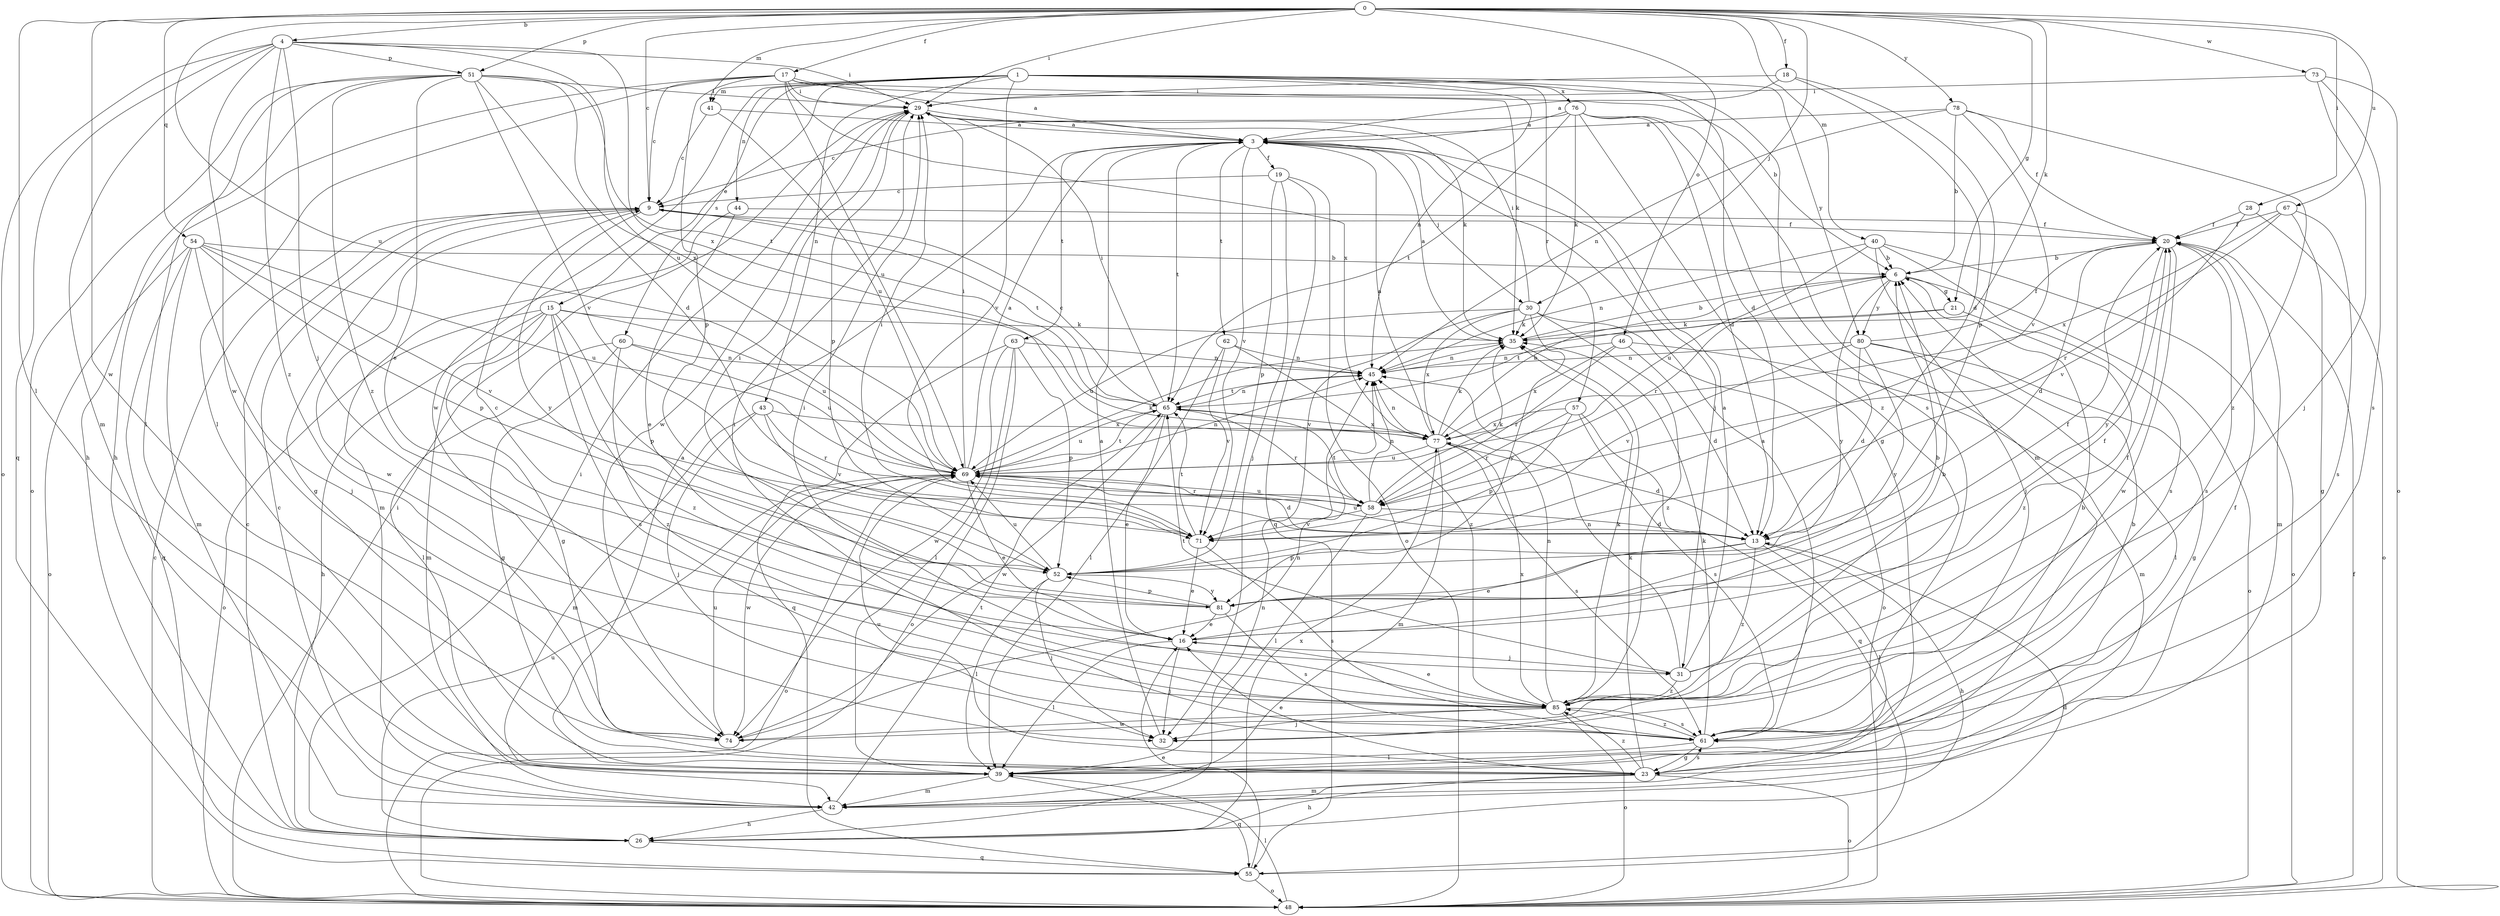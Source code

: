 strict digraph  {
0;
1;
3;
4;
6;
9;
13;
15;
16;
17;
18;
19;
20;
21;
23;
26;
28;
29;
30;
31;
32;
35;
39;
40;
41;
42;
43;
44;
45;
46;
48;
51;
52;
54;
55;
57;
58;
60;
61;
62;
63;
65;
67;
69;
71;
73;
74;
76;
77;
78;
80;
81;
85;
0 -> 4  [label=b];
0 -> 9  [label=c];
0 -> 17  [label=f];
0 -> 18  [label=f];
0 -> 21  [label=g];
0 -> 28  [label=i];
0 -> 29  [label=i];
0 -> 30  [label=j];
0 -> 35  [label=k];
0 -> 39  [label=l];
0 -> 40  [label=m];
0 -> 41  [label=m];
0 -> 46  [label=o];
0 -> 51  [label=p];
0 -> 54  [label=q];
0 -> 67  [label=u];
0 -> 69  [label=u];
0 -> 73  [label=w];
0 -> 74  [label=w];
0 -> 78  [label=y];
1 -> 13  [label=d];
1 -> 15  [label=e];
1 -> 41  [label=m];
1 -> 43  [label=n];
1 -> 44  [label=n];
1 -> 45  [label=n];
1 -> 57  [label=r];
1 -> 60  [label=s];
1 -> 61  [label=s];
1 -> 71  [label=v];
1 -> 74  [label=w];
1 -> 76  [label=x];
1 -> 80  [label=y];
3 -> 19  [label=f];
3 -> 30  [label=j];
3 -> 31  [label=j];
3 -> 62  [label=t];
3 -> 63  [label=t];
3 -> 65  [label=t];
3 -> 71  [label=v];
4 -> 29  [label=i];
4 -> 31  [label=j];
4 -> 42  [label=m];
4 -> 48  [label=o];
4 -> 51  [label=p];
4 -> 55  [label=q];
4 -> 69  [label=u];
4 -> 74  [label=w];
4 -> 77  [label=x];
4 -> 85  [label=z];
6 -> 21  [label=g];
6 -> 48  [label=o];
6 -> 58  [label=r];
6 -> 80  [label=y];
6 -> 81  [label=y];
9 -> 20  [label=f];
9 -> 23  [label=g];
9 -> 65  [label=t];
9 -> 74  [label=w];
9 -> 81  [label=y];
13 -> 16  [label=e];
13 -> 26  [label=h];
13 -> 39  [label=l];
13 -> 52  [label=p];
13 -> 69  [label=u];
13 -> 85  [label=z];
15 -> 23  [label=g];
15 -> 26  [label=h];
15 -> 35  [label=k];
15 -> 42  [label=m];
15 -> 48  [label=o];
15 -> 52  [label=p];
15 -> 61  [label=s];
15 -> 69  [label=u];
15 -> 85  [label=z];
16 -> 6  [label=b];
16 -> 20  [label=f];
16 -> 31  [label=j];
16 -> 32  [label=j];
16 -> 39  [label=l];
17 -> 3  [label=a];
17 -> 6  [label=b];
17 -> 9  [label=c];
17 -> 26  [label=h];
17 -> 29  [label=i];
17 -> 35  [label=k];
17 -> 39  [label=l];
17 -> 52  [label=p];
17 -> 69  [label=u];
17 -> 77  [label=x];
18 -> 3  [label=a];
18 -> 13  [label=d];
18 -> 29  [label=i];
18 -> 52  [label=p];
19 -> 9  [label=c];
19 -> 32  [label=j];
19 -> 48  [label=o];
19 -> 52  [label=p];
19 -> 55  [label=q];
20 -> 6  [label=b];
20 -> 13  [label=d];
20 -> 42  [label=m];
20 -> 61  [label=s];
20 -> 74  [label=w];
20 -> 81  [label=y];
21 -> 35  [label=k];
21 -> 65  [label=t];
21 -> 85  [label=z];
23 -> 16  [label=e];
23 -> 26  [label=h];
23 -> 35  [label=k];
23 -> 42  [label=m];
23 -> 48  [label=o];
23 -> 61  [label=s];
23 -> 69  [label=u];
23 -> 85  [label=z];
26 -> 9  [label=c];
26 -> 29  [label=i];
26 -> 45  [label=n];
26 -> 55  [label=q];
26 -> 69  [label=u];
26 -> 77  [label=x];
28 -> 20  [label=f];
28 -> 48  [label=o];
28 -> 71  [label=v];
29 -> 3  [label=a];
29 -> 35  [label=k];
29 -> 52  [label=p];
29 -> 74  [label=w];
30 -> 29  [label=i];
30 -> 35  [label=k];
30 -> 48  [label=o];
30 -> 69  [label=u];
30 -> 71  [label=v];
30 -> 77  [label=x];
30 -> 81  [label=y];
30 -> 85  [label=z];
31 -> 3  [label=a];
31 -> 6  [label=b];
31 -> 20  [label=f];
31 -> 45  [label=n];
31 -> 65  [label=t];
31 -> 85  [label=z];
32 -> 3  [label=a];
35 -> 3  [label=a];
35 -> 6  [label=b];
35 -> 45  [label=n];
39 -> 3  [label=a];
39 -> 6  [label=b];
39 -> 20  [label=f];
39 -> 42  [label=m];
39 -> 55  [label=q];
40 -> 6  [label=b];
40 -> 32  [label=j];
40 -> 45  [label=n];
40 -> 48  [label=o];
40 -> 61  [label=s];
40 -> 69  [label=u];
41 -> 3  [label=a];
41 -> 9  [label=c];
41 -> 69  [label=u];
42 -> 9  [label=c];
42 -> 26  [label=h];
42 -> 65  [label=t];
43 -> 32  [label=j];
43 -> 42  [label=m];
43 -> 58  [label=r];
43 -> 71  [label=v];
43 -> 77  [label=x];
44 -> 16  [label=e];
44 -> 20  [label=f];
44 -> 42  [label=m];
45 -> 65  [label=t];
46 -> 13  [label=d];
46 -> 42  [label=m];
46 -> 45  [label=n];
46 -> 58  [label=r];
46 -> 77  [label=x];
48 -> 9  [label=c];
48 -> 20  [label=f];
48 -> 29  [label=i];
48 -> 39  [label=l];
51 -> 13  [label=d];
51 -> 16  [label=e];
51 -> 26  [label=h];
51 -> 29  [label=i];
51 -> 39  [label=l];
51 -> 48  [label=o];
51 -> 65  [label=t];
51 -> 71  [label=v];
51 -> 77  [label=x];
51 -> 85  [label=z];
52 -> 32  [label=j];
52 -> 39  [label=l];
52 -> 69  [label=u];
52 -> 81  [label=y];
54 -> 6  [label=b];
54 -> 32  [label=j];
54 -> 42  [label=m];
54 -> 48  [label=o];
54 -> 52  [label=p];
54 -> 55  [label=q];
54 -> 69  [label=u];
54 -> 71  [label=v];
55 -> 13  [label=d];
55 -> 16  [label=e];
55 -> 48  [label=o];
57 -> 52  [label=p];
57 -> 55  [label=q];
57 -> 58  [label=r];
57 -> 61  [label=s];
57 -> 77  [label=x];
58 -> 13  [label=d];
58 -> 35  [label=k];
58 -> 39  [label=l];
58 -> 45  [label=n];
58 -> 65  [label=t];
58 -> 69  [label=u];
58 -> 71  [label=v];
60 -> 23  [label=g];
60 -> 39  [label=l];
60 -> 45  [label=n];
60 -> 69  [label=u];
60 -> 85  [label=z];
61 -> 3  [label=a];
61 -> 6  [label=b];
61 -> 23  [label=g];
61 -> 29  [label=i];
61 -> 35  [label=k];
61 -> 39  [label=l];
61 -> 85  [label=z];
62 -> 39  [label=l];
62 -> 45  [label=n];
62 -> 71  [label=v];
62 -> 85  [label=z];
63 -> 39  [label=l];
63 -> 45  [label=n];
63 -> 48  [label=o];
63 -> 52  [label=p];
63 -> 55  [label=q];
63 -> 74  [label=w];
65 -> 9  [label=c];
65 -> 16  [label=e];
65 -> 29  [label=i];
65 -> 45  [label=n];
65 -> 58  [label=r];
65 -> 69  [label=u];
65 -> 74  [label=w];
65 -> 77  [label=x];
67 -> 20  [label=f];
67 -> 23  [label=g];
67 -> 58  [label=r];
67 -> 61  [label=s];
67 -> 77  [label=x];
69 -> 3  [label=a];
69 -> 13  [label=d];
69 -> 16  [label=e];
69 -> 29  [label=i];
69 -> 35  [label=k];
69 -> 45  [label=n];
69 -> 48  [label=o];
69 -> 58  [label=r];
69 -> 65  [label=t];
69 -> 74  [label=w];
71 -> 16  [label=e];
71 -> 29  [label=i];
71 -> 61  [label=s];
71 -> 65  [label=t];
73 -> 29  [label=i];
73 -> 32  [label=j];
73 -> 48  [label=o];
73 -> 61  [label=s];
74 -> 45  [label=n];
74 -> 69  [label=u];
76 -> 3  [label=a];
76 -> 9  [label=c];
76 -> 13  [label=d];
76 -> 23  [label=g];
76 -> 35  [label=k];
76 -> 42  [label=m];
76 -> 65  [label=t];
76 -> 85  [label=z];
77 -> 3  [label=a];
77 -> 6  [label=b];
77 -> 13  [label=d];
77 -> 35  [label=k];
77 -> 42  [label=m];
77 -> 45  [label=n];
77 -> 61  [label=s];
77 -> 69  [label=u];
78 -> 3  [label=a];
78 -> 6  [label=b];
78 -> 20  [label=f];
78 -> 45  [label=n];
78 -> 71  [label=v];
78 -> 85  [label=z];
80 -> 13  [label=d];
80 -> 20  [label=f];
80 -> 23  [label=g];
80 -> 39  [label=l];
80 -> 45  [label=n];
80 -> 71  [label=v];
80 -> 81  [label=y];
81 -> 9  [label=c];
81 -> 16  [label=e];
81 -> 20  [label=f];
81 -> 29  [label=i];
81 -> 52  [label=p];
81 -> 61  [label=s];
85 -> 16  [label=e];
85 -> 29  [label=i];
85 -> 32  [label=j];
85 -> 35  [label=k];
85 -> 45  [label=n];
85 -> 48  [label=o];
85 -> 61  [label=s];
85 -> 74  [label=w];
85 -> 77  [label=x];
}
